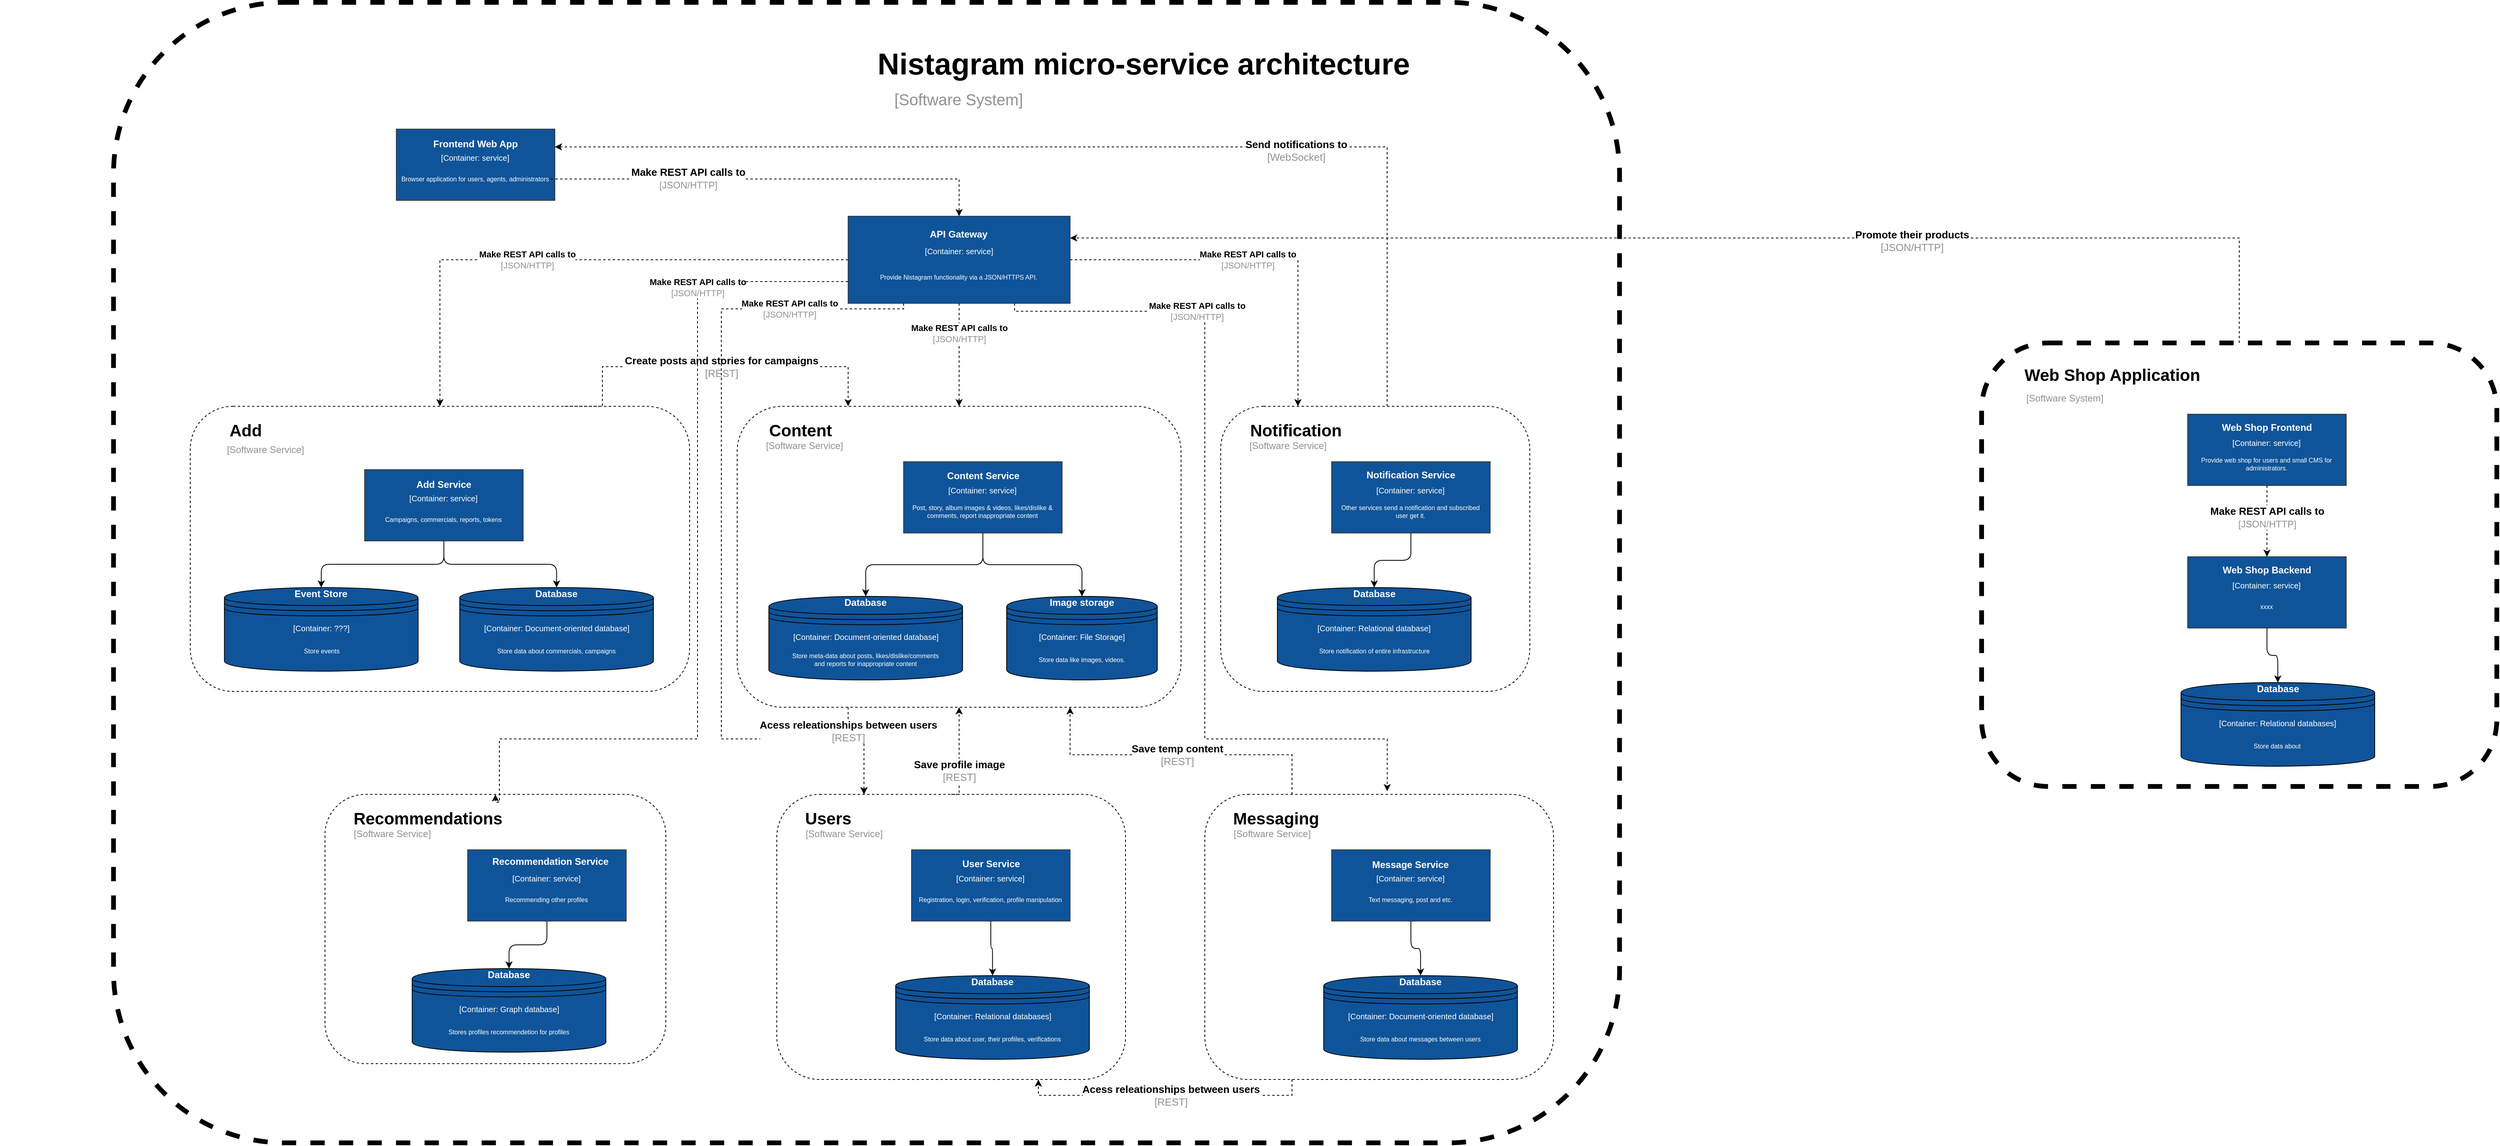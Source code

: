<mxfile version="14.6.13" type="device"><diagram id="ezbIL2HMOX8VJEKfBlEZ" name="Page-1"><mxGraphModel dx="4544" dy="2744" grid="1" gridSize="10" guides="1" tooltips="1" connect="1" arrows="1" fold="1" page="1" pageScale="1" pageWidth="850" pageHeight="1100" math="0" shadow="0"><root><mxCell id="0"/><mxCell id="1" parent="0"/><mxCell id="e3Px-wghec7O-hmM3D6F-134" value="" style="rounded=1;whiteSpace=wrap;html=1;fontSize=8;fillColor=none;dashed=1;" parent="1" vertex="1"><mxGeometry x="-740" y="590" width="430" height="340" as="geometry"/></mxCell><mxCell id="e3Px-wghec7O-hmM3D6F-28" value="" style="group" parent="1" vertex="1" connectable="0"><mxGeometry x="-1150" y="-410" width="1900" height="1440" as="geometry"/></mxCell><mxCell id="e3Px-wghec7O-hmM3D6F-25" value="" style="rounded=1;whiteSpace=wrap;html=1;fontSize=8;fillColor=none;dashed=1;strokeWidth=6;perimeterSpacing=1;" parent="e3Px-wghec7O-hmM3D6F-28" vertex="1"><mxGeometry x="143.216" width="1900" height="1440" as="geometry"/></mxCell><mxCell id="e3Px-wghec7O-hmM3D6F-26" value="&lt;font style=&quot;font-size: 38px&quot;&gt;Nistagram micro-service architecture&lt;/font&gt;" style="text;html=1;strokeColor=none;fillColor=none;align=center;verticalAlign=middle;whiteSpace=wrap;rounded=0;dashed=1;fontSize=21;labelBorderColor=none;labelBackgroundColor=none;fontStyle=1" parent="e3Px-wghec7O-hmM3D6F-28" vertex="1"><mxGeometry x="1040.704" y="33.231" width="803.509" height="88.615" as="geometry"/></mxCell><mxCell id="e3Px-wghec7O-hmM3D6F-27" value="&lt;font style=&quot;font-size: 20px&quot;&gt;[Software System]&lt;/font&gt;" style="text;html=1;strokeColor=none;fillColor=none;align=center;verticalAlign=middle;whiteSpace=wrap;rounded=0;dashed=1;labelBackgroundColor=none;fontSize=12;fontColor=#919191;" parent="e3Px-wghec7O-hmM3D6F-28" vertex="1"><mxGeometry x="1121.859" y="99.692" width="174.838" height="44.308" as="geometry"/></mxCell><mxCell id="e3Px-wghec7O-hmM3D6F-102" style="edgeStyle=orthogonalEdgeStyle;rounded=0;orthogonalLoop=1;jettySize=auto;html=1;exitX=0.25;exitY=1;exitDx=0;exitDy=0;entryX=0.75;entryY=1;entryDx=0;entryDy=0;dashed=1;fontSize=13;" parent="1" source="ad70VsfhCzMgnjlBaQXn-69" target="ad70VsfhCzMgnjlBaQXn-65" edge="1"><mxGeometry relative="1" as="geometry"/></mxCell><mxCell id="e3Px-wghec7O-hmM3D6F-112" value="&lt;span style=&quot;font-weight: 700&quot;&gt;Acess releationships between users&lt;/span&gt;&lt;br style=&quot;font-weight: 700&quot;&gt;&lt;font color=&quot;#919191&quot;&gt;[REST]&lt;/font&gt;" style="edgeLabel;html=1;align=center;verticalAlign=middle;resizable=0;points=[];fontSize=13;" parent="e3Px-wghec7O-hmM3D6F-102" vertex="1" connectable="0"><mxGeometry x="-0.036" relative="1" as="geometry"><mxPoint as="offset"/></mxGeometry></mxCell><mxCell id="ad70VsfhCzMgnjlBaQXn-69" value="" style="rounded=1;whiteSpace=wrap;html=1;fontSize=8;fillColor=none;dashed=1;" parent="1" vertex="1"><mxGeometry x="370" y="590" width="440" height="360" as="geometry"/></mxCell><mxCell id="e3Px-wghec7O-hmM3D6F-116" style="edgeStyle=orthogonalEdgeStyle;rounded=0;orthogonalLoop=1;jettySize=auto;html=1;entryX=1;entryY=0.25;entryDx=0;entryDy=0;dashed=1;fontSize=13;" parent="1" source="e3Px-wghec7O-hmM3D6F-6" target="e3Px-wghec7O-hmM3D6F-30" edge="1"><mxGeometry relative="1" as="geometry"><Array as="points"><mxPoint x="600" y="-227"/></Array></mxGeometry></mxCell><mxCell id="e3Px-wghec7O-hmM3D6F-117" value="&lt;b&gt;Send notifications to&lt;/b&gt;&lt;font color=&quot;#919191&quot;&gt;&lt;br&gt;[WebSocket]&lt;/font&gt;" style="edgeLabel;html=1;align=center;verticalAlign=middle;resizable=0;points=[];fontSize=13;" parent="e3Px-wghec7O-hmM3D6F-116" vertex="1" connectable="0"><mxGeometry x="-0.436" y="-1" relative="1" as="geometry"><mxPoint x="-54" y="5" as="offset"/></mxGeometry></mxCell><mxCell id="e3Px-wghec7O-hmM3D6F-6" value="" style="rounded=1;whiteSpace=wrap;html=1;fontSize=8;fillColor=none;dashed=1;" parent="1" vertex="1"><mxGeometry x="390" y="100" width="390" height="360" as="geometry"/></mxCell><mxCell id="e3Px-wghec7O-hmM3D6F-67" style="edgeStyle=orthogonalEdgeStyle;rounded=0;orthogonalLoop=1;jettySize=auto;html=1;exitX=0.75;exitY=0;exitDx=0;exitDy=0;entryX=0.25;entryY=0;entryDx=0;entryDy=0;dashed=1;fontSize=13;" parent="1" source="ad70VsfhCzMgnjlBaQXn-102" target="ad70VsfhCzMgnjlBaQXn-111" edge="1"><mxGeometry relative="1" as="geometry"><Array as="points"><mxPoint x="-390" y="50"/><mxPoint x="-80" y="50"/></Array></mxGeometry></mxCell><mxCell id="e3Px-wghec7O-hmM3D6F-113" value="&lt;font style=&quot;font-weight: 700&quot;&gt;Create posts and stories for campaigns&lt;br&gt;&lt;/font&gt;&lt;font color=&quot;#919191&quot;&gt;[REST]&lt;/font&gt;" style="edgeLabel;html=1;align=center;verticalAlign=middle;resizable=0;points=[];fontSize=13;" parent="e3Px-wghec7O-hmM3D6F-67" vertex="1" connectable="0"><mxGeometry x="0.127" y="2" relative="1" as="geometry"><mxPoint x="-11" y="2" as="offset"/></mxGeometry></mxCell><mxCell id="ad70VsfhCzMgnjlBaQXn-111" value="" style="rounded=1;whiteSpace=wrap;html=1;fontSize=8;fillColor=none;dashed=1;" parent="1" vertex="1"><mxGeometry x="-220" y="100" width="560" height="380" as="geometry"/></mxCell><mxCell id="ad70VsfhCzMgnjlBaQXn-102" value="" style="rounded=1;whiteSpace=wrap;html=1;fontSize=8;fillColor=none;dashed=1;" parent="1" vertex="1"><mxGeometry x="-910" y="100" width="630" height="360" as="geometry"/></mxCell><mxCell id="ad70VsfhCzMgnjlBaQXn-65" value="" style="rounded=1;whiteSpace=wrap;html=1;fontSize=8;fillColor=none;dashed=1;" parent="1" vertex="1"><mxGeometry x="-170" y="590" width="440" height="360" as="geometry"/></mxCell><mxCell id="ad70VsfhCzMgnjlBaQXn-15" value="" style="group" parent="1" vertex="1" connectable="0"><mxGeometry y="660" width="200" height="90" as="geometry"/></mxCell><mxCell id="ad70VsfhCzMgnjlBaQXn-9" value="" style="rounded=0;whiteSpace=wrap;html=1;strokeColor=#36393d;fillColor=#0F5499;" parent="ad70VsfhCzMgnjlBaQXn-15" vertex="1"><mxGeometry width="200.0" height="90" as="geometry"/></mxCell><mxCell id="ad70VsfhCzMgnjlBaQXn-12" value="User Service" style="text;html=1;strokeColor=none;fillColor=none;align=center;verticalAlign=middle;whiteSpace=wrap;rounded=0;fontStyle=1;fontColor=#FFFFFF;" parent="ad70VsfhCzMgnjlBaQXn-15" vertex="1"><mxGeometry x="52.632" y="9" width="94.737" height="18" as="geometry"/></mxCell><mxCell id="ad70VsfhCzMgnjlBaQXn-13" value="[Container: service]" style="text;html=1;strokeColor=none;fillColor=none;align=center;verticalAlign=middle;whiteSpace=wrap;rounded=0;fontColor=#FFFFFF;fontSize=10;" parent="ad70VsfhCzMgnjlBaQXn-15" vertex="1"><mxGeometry x="18.421" y="27" width="163.158" height="18" as="geometry"/></mxCell><mxCell id="ad70VsfhCzMgnjlBaQXn-14" value="Registration, login, verification, profile manipulation" style="text;html=1;strokeColor=none;fillColor=none;align=center;verticalAlign=middle;whiteSpace=wrap;rounded=0;fontSize=8;fontColor=#FFFFFF;" parent="ad70VsfhCzMgnjlBaQXn-15" vertex="1"><mxGeometry x="5.263" y="45" width="189.474" height="36" as="geometry"/></mxCell><mxCell id="ad70VsfhCzMgnjlBaQXn-17" value="" style="group" parent="1" vertex="1" connectable="0"><mxGeometry x="-10" y="170" width="200" height="90" as="geometry"/></mxCell><mxCell id="ad70VsfhCzMgnjlBaQXn-18" value="" style="rounded=0;whiteSpace=wrap;html=1;strokeColor=#36393d;fillColor=#0F5499;" parent="ad70VsfhCzMgnjlBaQXn-17" vertex="1"><mxGeometry width="200.0" height="90" as="geometry"/></mxCell><mxCell id="ad70VsfhCzMgnjlBaQXn-19" value="Content Service" style="text;html=1;strokeColor=none;fillColor=none;align=center;verticalAlign=middle;whiteSpace=wrap;rounded=0;fontStyle=1;fontColor=#FFFFFF;" parent="ad70VsfhCzMgnjlBaQXn-17" vertex="1"><mxGeometry x="52.632" y="9" width="94.737" height="18" as="geometry"/></mxCell><mxCell id="ad70VsfhCzMgnjlBaQXn-20" value="[Container: service]" style="text;html=1;strokeColor=none;fillColor=none;align=center;verticalAlign=middle;whiteSpace=wrap;rounded=0;fontColor=#FFFFFF;fontSize=10;" parent="ad70VsfhCzMgnjlBaQXn-17" vertex="1"><mxGeometry x="18.421" y="27" width="163.158" height="18" as="geometry"/></mxCell><mxCell id="ad70VsfhCzMgnjlBaQXn-21" value="Post, story, album images &amp;amp; videos, likes/dislike &amp;amp; comments, report inappropriate content" style="text;html=1;strokeColor=none;fillColor=none;align=center;verticalAlign=middle;whiteSpace=wrap;rounded=0;fontSize=8;fontColor=#FFFFFF;" parent="ad70VsfhCzMgnjlBaQXn-17" vertex="1"><mxGeometry x="5.263" y="45" width="189.474" height="36" as="geometry"/></mxCell><mxCell id="ad70VsfhCzMgnjlBaQXn-22" value="" style="group" parent="1" vertex="1" connectable="0"><mxGeometry x="530" y="660" width="200" height="90" as="geometry"/></mxCell><mxCell id="ad70VsfhCzMgnjlBaQXn-23" value="" style="rounded=0;whiteSpace=wrap;html=1;strokeColor=#36393d;fillColor=#0F5499;" parent="ad70VsfhCzMgnjlBaQXn-22" vertex="1"><mxGeometry width="200.0" height="90" as="geometry"/></mxCell><mxCell id="ad70VsfhCzMgnjlBaQXn-24" value="Message Service" style="text;html=1;strokeColor=none;fillColor=none;align=center;verticalAlign=middle;whiteSpace=wrap;rounded=0;fontStyle=1;fontColor=#FFFFFF;" parent="ad70VsfhCzMgnjlBaQXn-22" vertex="1"><mxGeometry x="46.31" y="10" width="107.37" height="17" as="geometry"/></mxCell><mxCell id="ad70VsfhCzMgnjlBaQXn-25" value="[Container: service]" style="text;html=1;strokeColor=none;fillColor=none;align=center;verticalAlign=middle;whiteSpace=wrap;rounded=0;fontColor=#FFFFFF;fontSize=10;" parent="ad70VsfhCzMgnjlBaQXn-22" vertex="1"><mxGeometry x="18.421" y="27" width="163.158" height="18" as="geometry"/></mxCell><mxCell id="ad70VsfhCzMgnjlBaQXn-26" value="Text messaging, post and etc." style="text;html=1;strokeColor=none;fillColor=none;align=center;verticalAlign=middle;whiteSpace=wrap;rounded=0;fontSize=8;fontColor=#FFFFFF;" parent="ad70VsfhCzMgnjlBaQXn-22" vertex="1"><mxGeometry x="5.263" y="45" width="189.474" height="36" as="geometry"/></mxCell><mxCell id="ad70VsfhCzMgnjlBaQXn-28" value="" style="group" parent="1" vertex="1" connectable="0"><mxGeometry x="-690.0" y="180" width="200" height="90" as="geometry"/></mxCell><mxCell id="ad70VsfhCzMgnjlBaQXn-29" value="" style="rounded=0;whiteSpace=wrap;html=1;strokeColor=#36393d;fillColor=#0F5499;" parent="ad70VsfhCzMgnjlBaQXn-28" vertex="1"><mxGeometry width="200.0" height="90" as="geometry"/></mxCell><mxCell id="ad70VsfhCzMgnjlBaQXn-30" value="Add Service" style="text;html=1;strokeColor=none;fillColor=none;align=center;verticalAlign=middle;whiteSpace=wrap;rounded=0;fontStyle=1;fontColor=#FFFFFF;" parent="ad70VsfhCzMgnjlBaQXn-28" vertex="1"><mxGeometry x="38.16" y="10" width="123.68" height="17" as="geometry"/></mxCell><mxCell id="ad70VsfhCzMgnjlBaQXn-31" value="[Container: service]" style="text;html=1;strokeColor=none;fillColor=none;align=center;verticalAlign=middle;whiteSpace=wrap;rounded=0;fontColor=#FFFFFF;fontSize=10;" parent="ad70VsfhCzMgnjlBaQXn-28" vertex="1"><mxGeometry x="18.421" y="27" width="163.158" height="18" as="geometry"/></mxCell><mxCell id="ad70VsfhCzMgnjlBaQXn-32" value="Campaigns, commercials, reports, tokens" style="text;html=1;strokeColor=none;fillColor=none;align=center;verticalAlign=middle;whiteSpace=wrap;rounded=0;fontSize=8;fontColor=#FFFFFF;" parent="ad70VsfhCzMgnjlBaQXn-28" vertex="1"><mxGeometry x="5.263" y="45" width="189.474" height="36" as="geometry"/></mxCell><mxCell id="ad70VsfhCzMgnjlBaQXn-59" value="" style="group" parent="1" vertex="1" connectable="0"><mxGeometry x="-20" y="818.889" width="296.875" height="159.442" as="geometry"/></mxCell><mxCell id="ad70VsfhCzMgnjlBaQXn-60" value="" style="shape=datastore;whiteSpace=wrap;html=1;fontSize=8;fontColor=#FFFFFF;fillColor=#0F5499;" parent="ad70VsfhCzMgnjlBaQXn-59" vertex="1"><mxGeometry width="244.375" height="105.556" as="geometry"/></mxCell><mxCell id="ad70VsfhCzMgnjlBaQXn-61" value="[Container: Relational databases]" style="text;html=1;strokeColor=none;fillColor=none;align=center;verticalAlign=middle;whiteSpace=wrap;rounded=0;fontColor=#FFFFFF;fontSize=10;" parent="ad70VsfhCzMgnjlBaQXn-59" vertex="1"><mxGeometry x="21.598" y="40.938" width="201.18" height="21.041" as="geometry"/></mxCell><mxCell id="ad70VsfhCzMgnjlBaQXn-62" value="Database" style="text;html=1;strokeColor=none;fillColor=none;align=center;verticalAlign=middle;whiteSpace=wrap;rounded=0;fontStyle=1;fontColor=#FFFFFF;" parent="ad70VsfhCzMgnjlBaQXn-59" vertex="1"><mxGeometry x="33.17" width="178.034" height="15.552" as="geometry"/></mxCell><mxCell id="ad70VsfhCzMgnjlBaQXn-63" value="Store data about user, their profiiles, verifications" style="text;html=1;strokeColor=none;fillColor=none;align=center;verticalAlign=middle;whiteSpace=wrap;rounded=0;fontSize=8;fontColor=#FFFFFF;" parent="ad70VsfhCzMgnjlBaQXn-59" vertex="1"><mxGeometry x="28.387" y="61.979" width="187.602" height="36.593" as="geometry"/></mxCell><mxCell id="ad70VsfhCzMgnjlBaQXn-64" style="edgeStyle=orthogonalEdgeStyle;rounded=1;orthogonalLoop=1;jettySize=auto;html=1;exitX=0.5;exitY=1;exitDx=0;exitDy=0;fontSize=8;fontColor=#FFFFFF;" parent="1" source="ad70VsfhCzMgnjlBaQXn-9" target="ad70VsfhCzMgnjlBaQXn-62" edge="1"><mxGeometry relative="1" as="geometry"/></mxCell><mxCell id="ad70VsfhCzMgnjlBaQXn-66" value="Users" style="text;html=1;strokeColor=none;fillColor=none;align=center;verticalAlign=middle;whiteSpace=wrap;rounded=0;dashed=1;fontSize=21;labelBorderColor=none;labelBackgroundColor=none;fontStyle=1" parent="1" vertex="1"><mxGeometry x="-140" y="600" width="70" height="40" as="geometry"/></mxCell><mxCell id="ad70VsfhCzMgnjlBaQXn-67" value="[Software Service]" style="text;html=1;strokeColor=none;fillColor=none;align=center;verticalAlign=middle;whiteSpace=wrap;rounded=0;dashed=1;labelBackgroundColor=none;fontSize=12;fontColor=#919191;" parent="1" vertex="1"><mxGeometry x="-140" y="630" width="110" height="20" as="geometry"/></mxCell><mxCell id="ad70VsfhCzMgnjlBaQXn-75" value="" style="group" parent="1" vertex="1" connectable="0"><mxGeometry x="520" y="818.889" width="296.875" height="159.442" as="geometry"/></mxCell><mxCell id="ad70VsfhCzMgnjlBaQXn-76" value="" style="shape=datastore;whiteSpace=wrap;html=1;fontSize=8;fontColor=#FFFFFF;fillColor=#0F5499;" parent="ad70VsfhCzMgnjlBaQXn-75" vertex="1"><mxGeometry width="244.375" height="105.556" as="geometry"/></mxCell><mxCell id="ad70VsfhCzMgnjlBaQXn-77" value="[Container: Document-oriented database]" style="text;html=1;strokeColor=none;fillColor=none;align=center;verticalAlign=middle;whiteSpace=wrap;rounded=0;fontColor=#FFFFFF;fontSize=10;" parent="ad70VsfhCzMgnjlBaQXn-75" vertex="1"><mxGeometry x="21.598" y="40.938" width="201.18" height="21.041" as="geometry"/></mxCell><mxCell id="ad70VsfhCzMgnjlBaQXn-78" value="Database" style="text;html=1;strokeColor=none;fillColor=none;align=center;verticalAlign=middle;whiteSpace=wrap;rounded=0;fontStyle=1;fontColor=#FFFFFF;" parent="ad70VsfhCzMgnjlBaQXn-75" vertex="1"><mxGeometry x="33.17" width="178.034" height="15.552" as="geometry"/></mxCell><mxCell id="ad70VsfhCzMgnjlBaQXn-79" value="Store data about messages between users" style="text;html=1;strokeColor=none;fillColor=none;align=center;verticalAlign=middle;whiteSpace=wrap;rounded=0;fontSize=8;fontColor=#FFFFFF;" parent="ad70VsfhCzMgnjlBaQXn-75" vertex="1"><mxGeometry x="28.387" y="61.979" width="187.602" height="36.593" as="geometry"/></mxCell><mxCell id="ad70VsfhCzMgnjlBaQXn-80" style="edgeStyle=orthogonalEdgeStyle;rounded=1;orthogonalLoop=1;jettySize=auto;html=1;exitX=0.5;exitY=1;exitDx=0;exitDy=0;fontSize=8;fontColor=#FFFFFF;" parent="1" source="ad70VsfhCzMgnjlBaQXn-23" target="ad70VsfhCzMgnjlBaQXn-78" edge="1"><mxGeometry relative="1" as="geometry"/></mxCell><mxCell id="ad70VsfhCzMgnjlBaQXn-81" value="Messaging" style="text;html=1;strokeColor=none;fillColor=none;align=center;verticalAlign=middle;whiteSpace=wrap;rounded=0;dashed=1;fontSize=21;labelBorderColor=none;labelBackgroundColor=none;fontStyle=1" parent="1" vertex="1"><mxGeometry x="420" y="600" width="80" height="40" as="geometry"/></mxCell><mxCell id="ad70VsfhCzMgnjlBaQXn-82" value="[Software Service]" style="text;html=1;strokeColor=none;fillColor=none;align=center;verticalAlign=middle;whiteSpace=wrap;rounded=0;dashed=1;labelBackgroundColor=none;fontSize=12;fontColor=#919191;" parent="1" vertex="1"><mxGeometry x="400" y="630" width="110" height="20" as="geometry"/></mxCell><mxCell id="ad70VsfhCzMgnjlBaQXn-103" value="" style="group" parent="1" vertex="1" connectable="0"><mxGeometry x="-570.0" y="328.889" width="296.875" height="159.442" as="geometry"/></mxCell><mxCell id="ad70VsfhCzMgnjlBaQXn-104" value="" style="shape=datastore;whiteSpace=wrap;html=1;fontSize=8;fontColor=#FFFFFF;fillColor=#0F5499;" parent="ad70VsfhCzMgnjlBaQXn-103" vertex="1"><mxGeometry width="244.375" height="105.556" as="geometry"/></mxCell><mxCell id="ad70VsfhCzMgnjlBaQXn-105" value="[Container: Document-oriented database]" style="text;html=1;strokeColor=none;fillColor=none;align=center;verticalAlign=middle;whiteSpace=wrap;rounded=0;fontColor=#FFFFFF;fontSize=10;" parent="ad70VsfhCzMgnjlBaQXn-103" vertex="1"><mxGeometry x="21.598" y="40.938" width="201.18" height="21.041" as="geometry"/></mxCell><mxCell id="ad70VsfhCzMgnjlBaQXn-106" value="Database" style="text;html=1;strokeColor=none;fillColor=none;align=center;verticalAlign=middle;whiteSpace=wrap;rounded=0;fontStyle=1;fontColor=#FFFFFF;" parent="ad70VsfhCzMgnjlBaQXn-103" vertex="1"><mxGeometry x="33.17" width="178.034" height="15.552" as="geometry"/></mxCell><mxCell id="ad70VsfhCzMgnjlBaQXn-107" value="Store data about commercials, campaigns" style="text;html=1;strokeColor=none;fillColor=none;align=center;verticalAlign=middle;whiteSpace=wrap;rounded=0;fontSize=8;fontColor=#FFFFFF;" parent="ad70VsfhCzMgnjlBaQXn-103" vertex="1"><mxGeometry x="28.387" y="61.979" width="187.602" height="36.593" as="geometry"/></mxCell><mxCell id="ad70VsfhCzMgnjlBaQXn-108" style="edgeStyle=orthogonalEdgeStyle;rounded=1;orthogonalLoop=1;jettySize=auto;html=1;exitX=0.5;exitY=1;exitDx=0;exitDy=0;fontSize=8;fontColor=#FFFFFF;" parent="1" source="ad70VsfhCzMgnjlBaQXn-29" target="ad70VsfhCzMgnjlBaQXn-106" edge="1"><mxGeometry relative="1" as="geometry"/></mxCell><mxCell id="ad70VsfhCzMgnjlBaQXn-109" value="Add" style="text;html=1;strokeColor=none;fillColor=none;align=center;verticalAlign=middle;whiteSpace=wrap;rounded=0;dashed=1;fontSize=21;labelBorderColor=none;labelBackgroundColor=none;fontStyle=1" parent="1" vertex="1"><mxGeometry x="-890.0" y="110" width="100" height="40" as="geometry"/></mxCell><mxCell id="ad70VsfhCzMgnjlBaQXn-110" value="[Software Service]" style="text;html=1;strokeColor=none;fillColor=none;align=center;verticalAlign=middle;whiteSpace=wrap;rounded=0;dashed=1;labelBackgroundColor=none;fontSize=12;fontColor=#919191;" parent="1" vertex="1"><mxGeometry x="-870.0" y="145" width="110" height="20" as="geometry"/></mxCell><mxCell id="ad70VsfhCzMgnjlBaQXn-117" value="" style="group" parent="1" vertex="1" connectable="0"><mxGeometry x="-180.0" y="339.999" width="296.875" height="159.442" as="geometry"/></mxCell><mxCell id="ad70VsfhCzMgnjlBaQXn-118" value="" style="shape=datastore;whiteSpace=wrap;html=1;fontSize=8;fontColor=#FFFFFF;fillColor=#0F5499;" parent="ad70VsfhCzMgnjlBaQXn-117" vertex="1"><mxGeometry width="244.375" height="105.556" as="geometry"/></mxCell><mxCell id="ad70VsfhCzMgnjlBaQXn-119" value="[Container: Document-oriented database]" style="text;html=1;strokeColor=none;fillColor=none;align=center;verticalAlign=middle;whiteSpace=wrap;rounded=0;fontColor=#FFFFFF;fontSize=10;" parent="ad70VsfhCzMgnjlBaQXn-117" vertex="1"><mxGeometry x="21.598" y="40.938" width="201.18" height="21.041" as="geometry"/></mxCell><mxCell id="ad70VsfhCzMgnjlBaQXn-120" value="Database" style="text;html=1;strokeColor=none;fillColor=none;align=center;verticalAlign=middle;whiteSpace=wrap;rounded=0;fontStyle=1;fontColor=#FFFFFF;" parent="ad70VsfhCzMgnjlBaQXn-117" vertex="1"><mxGeometry x="33.17" width="178.034" height="15.552" as="geometry"/></mxCell><mxCell id="ad70VsfhCzMgnjlBaQXn-121" value="Store meta-data about posts, likes/dislike/comments and reports for inappropriate content" style="text;html=1;strokeColor=none;fillColor=none;align=center;verticalAlign=middle;whiteSpace=wrap;rounded=0;fontSize=8;fontColor=#FFFFFF;" parent="ad70VsfhCzMgnjlBaQXn-117" vertex="1"><mxGeometry x="28.387" y="61.979" width="187.602" height="36.593" as="geometry"/></mxCell><mxCell id="ad70VsfhCzMgnjlBaQXn-122" style="edgeStyle=orthogonalEdgeStyle;rounded=1;orthogonalLoop=1;jettySize=auto;html=1;exitX=0.5;exitY=1;exitDx=0;exitDy=0;fontSize=8;fontColor=#FFFFFF;" parent="1" source="ad70VsfhCzMgnjlBaQXn-18" target="ad70VsfhCzMgnjlBaQXn-120" edge="1"><mxGeometry relative="1" as="geometry"/></mxCell><mxCell id="ad70VsfhCzMgnjlBaQXn-123" value="Content" style="text;html=1;strokeColor=none;fillColor=none;align=center;verticalAlign=middle;whiteSpace=wrap;rounded=0;dashed=1;fontSize=21;labelBorderColor=none;labelBackgroundColor=none;fontStyle=1" parent="1" vertex="1"><mxGeometry x="-170" y="110" width="60" height="40" as="geometry"/></mxCell><mxCell id="ad70VsfhCzMgnjlBaQXn-124" value="[Software Service]" style="text;html=1;strokeColor=none;fillColor=none;align=center;verticalAlign=middle;whiteSpace=wrap;rounded=0;dashed=1;labelBackgroundColor=none;fontSize=12;fontColor=#919191;" parent="1" vertex="1"><mxGeometry x="-190.0" y="140" width="110" height="20" as="geometry"/></mxCell><mxCell id="pcMp4P4z_iVnwxU0o6M0-6" value="" style="group" parent="1" vertex="1" connectable="0"><mxGeometry x="120" y="340" width="190" height="105.56" as="geometry"/></mxCell><mxCell id="pcMp4P4z_iVnwxU0o6M0-2" value="" style="shape=datastore;whiteSpace=wrap;html=1;fontSize=8;fontColor=#FFFFFF;fillColor=#0F5499;" parent="pcMp4P4z_iVnwxU0o6M0-6" vertex="1"><mxGeometry width="190" height="105.56" as="geometry"/></mxCell><mxCell id="pcMp4P4z_iVnwxU0o6M0-3" value="[Container: File Storage]" style="text;html=1;strokeColor=none;fillColor=none;align=center;verticalAlign=middle;whiteSpace=wrap;rounded=0;fontColor=#FFFFFF;fontSize=10;" parent="pcMp4P4z_iVnwxU0o6M0-6" vertex="1"><mxGeometry x="16.792" y="40.94" width="156.416" height="21.042" as="geometry"/></mxCell><mxCell id="pcMp4P4z_iVnwxU0o6M0-4" value="Image storage" style="text;html=1;strokeColor=none;fillColor=none;align=center;verticalAlign=middle;whiteSpace=wrap;rounded=0;fontStyle=1;fontColor=#FFFFFF;" parent="pcMp4P4z_iVnwxU0o6M0-6" vertex="1"><mxGeometry x="25.79" width="138.42" height="15.553" as="geometry"/></mxCell><mxCell id="pcMp4P4z_iVnwxU0o6M0-5" value="Store data like images, videos." style="text;html=1;strokeColor=none;fillColor=none;align=center;verticalAlign=middle;whiteSpace=wrap;rounded=0;fontSize=8;fontColor=#FFFFFF;" parent="pcMp4P4z_iVnwxU0o6M0-6" vertex="1"><mxGeometry x="22.07" y="61.981" width="145.859" height="36.594" as="geometry"/></mxCell><mxCell id="pcMp4P4z_iVnwxU0o6M0-7" style="edgeStyle=orthogonalEdgeStyle;rounded=1;orthogonalLoop=1;jettySize=auto;html=1;exitX=0.5;exitY=1;exitDx=0;exitDy=0;entryX=0.5;entryY=0;entryDx=0;entryDy=0;" parent="1" source="ad70VsfhCzMgnjlBaQXn-18" target="pcMp4P4z_iVnwxU0o6M0-4" edge="1"><mxGeometry relative="1" as="geometry"><mxPoint x="240" y="340" as="targetPoint"/></mxGeometry></mxCell><mxCell id="e3Px-wghec7O-hmM3D6F-1" value="" style="group" parent="1" vertex="1" connectable="0"><mxGeometry x="530" y="170" width="200" height="90" as="geometry"/></mxCell><mxCell id="e3Px-wghec7O-hmM3D6F-2" value="" style="rounded=0;whiteSpace=wrap;html=1;strokeColor=#36393d;fillColor=#0F5499;" parent="e3Px-wghec7O-hmM3D6F-1" vertex="1"><mxGeometry width="200.0" height="90" as="geometry"/></mxCell><mxCell id="e3Px-wghec7O-hmM3D6F-3" value="Notification Service" style="text;html=1;strokeColor=none;fillColor=none;align=center;verticalAlign=middle;whiteSpace=wrap;rounded=0;fontStyle=1;fontColor=#FFFFFF;" parent="e3Px-wghec7O-hmM3D6F-1" vertex="1"><mxGeometry x="38.16" y="7" width="123.69" height="20" as="geometry"/></mxCell><mxCell id="e3Px-wghec7O-hmM3D6F-4" value="[Container: service]" style="text;html=1;strokeColor=none;fillColor=none;align=center;verticalAlign=middle;whiteSpace=wrap;rounded=0;fontColor=#FFFFFF;fontSize=10;" parent="e3Px-wghec7O-hmM3D6F-1" vertex="1"><mxGeometry x="18.421" y="27" width="163.158" height="18" as="geometry"/></mxCell><mxCell id="e3Px-wghec7O-hmM3D6F-5" value="Other services send a notification and subscribed user get it." style="text;html=1;strokeColor=none;fillColor=none;align=center;verticalAlign=middle;whiteSpace=wrap;rounded=0;fontSize=8;fontColor=#FFFFFF;" parent="e3Px-wghec7O-hmM3D6F-1" vertex="1"><mxGeometry x="5.263" y="45" width="189.474" height="36" as="geometry"/></mxCell><mxCell id="e3Px-wghec7O-hmM3D6F-7" value="" style="group" parent="1" vertex="1" connectable="0"><mxGeometry x="461.56" y="328.889" width="296.875" height="159.442" as="geometry"/></mxCell><mxCell id="e3Px-wghec7O-hmM3D6F-8" value="" style="shape=datastore;whiteSpace=wrap;html=1;fontSize=8;fontColor=#FFFFFF;fillColor=#0F5499;" parent="e3Px-wghec7O-hmM3D6F-7" vertex="1"><mxGeometry width="244.375" height="105.556" as="geometry"/></mxCell><mxCell id="e3Px-wghec7O-hmM3D6F-9" value="[Container: Relational database]" style="text;html=1;strokeColor=none;fillColor=none;align=center;verticalAlign=middle;whiteSpace=wrap;rounded=0;fontColor=#FFFFFF;fontSize=10;" parent="e3Px-wghec7O-hmM3D6F-7" vertex="1"><mxGeometry x="21.598" y="40.938" width="201.18" height="21.041" as="geometry"/></mxCell><mxCell id="e3Px-wghec7O-hmM3D6F-10" value="Database" style="text;html=1;strokeColor=none;fillColor=none;align=center;verticalAlign=middle;whiteSpace=wrap;rounded=0;fontStyle=1;fontColor=#FFFFFF;" parent="e3Px-wghec7O-hmM3D6F-7" vertex="1"><mxGeometry x="33.17" width="178.034" height="15.552" as="geometry"/></mxCell><mxCell id="e3Px-wghec7O-hmM3D6F-11" value="Store notification of entire infrastructure" style="text;html=1;strokeColor=none;fillColor=none;align=center;verticalAlign=middle;whiteSpace=wrap;rounded=0;fontSize=8;fontColor=#FFFFFF;" parent="e3Px-wghec7O-hmM3D6F-7" vertex="1"><mxGeometry x="28.387" y="61.979" width="187.602" height="36.593" as="geometry"/></mxCell><mxCell id="e3Px-wghec7O-hmM3D6F-12" style="edgeStyle=orthogonalEdgeStyle;rounded=1;orthogonalLoop=1;jettySize=auto;html=1;exitX=0.5;exitY=1;exitDx=0;exitDy=0;fontSize=8;fontColor=#FFFFFF;" parent="1" source="e3Px-wghec7O-hmM3D6F-2" target="e3Px-wghec7O-hmM3D6F-10" edge="1"><mxGeometry relative="1" as="geometry"/></mxCell><mxCell id="e3Px-wghec7O-hmM3D6F-13" value="Notification" style="text;html=1;strokeColor=none;fillColor=none;align=center;verticalAlign=middle;whiteSpace=wrap;rounded=0;dashed=1;fontSize=21;labelBorderColor=none;labelBackgroundColor=none;fontStyle=1" parent="1" vertex="1"><mxGeometry x="440" y="110" width="90" height="40" as="geometry"/></mxCell><mxCell id="e3Px-wghec7O-hmM3D6F-14" value="[Software Service]" style="text;html=1;strokeColor=none;fillColor=none;align=center;verticalAlign=middle;whiteSpace=wrap;rounded=0;dashed=1;labelBackgroundColor=none;fontSize=12;fontColor=#919191;" parent="1" vertex="1"><mxGeometry x="420" y="140" width="110" height="20" as="geometry"/></mxCell><mxCell id="e3Px-wghec7O-hmM3D6F-15" value="" style="group" parent="1" vertex="1" connectable="0"><mxGeometry x="-80" y="-140" width="280" height="110" as="geometry"/></mxCell><mxCell id="e3Px-wghec7O-hmM3D6F-16" value="" style="rounded=0;whiteSpace=wrap;html=1;strokeColor=#36393d;fillColor=#0F5499;" parent="e3Px-wghec7O-hmM3D6F-15" vertex="1"><mxGeometry width="280" height="110.0" as="geometry"/></mxCell><mxCell id="e3Px-wghec7O-hmM3D6F-17" value="API Gateway" style="text;html=1;strokeColor=none;fillColor=none;align=center;verticalAlign=middle;whiteSpace=wrap;rounded=0;fontStyle=1;fontColor=#FFFFFF;" parent="e3Px-wghec7O-hmM3D6F-15" vertex="1"><mxGeometry x="53.424" y="12.222" width="173.152" height="20.778" as="geometry"/></mxCell><mxCell id="e3Px-wghec7O-hmM3D6F-18" value="[Container: service]" style="text;html=1;strokeColor=none;fillColor=none;align=center;verticalAlign=middle;whiteSpace=wrap;rounded=0;fontColor=#FFFFFF;fontSize=10;" parent="e3Px-wghec7O-hmM3D6F-15" vertex="1"><mxGeometry x="25.789" y="33" width="228.421" height="22" as="geometry"/></mxCell><mxCell id="e3Px-wghec7O-hmM3D6F-19" value="Provide Nistagram functionality via a JSON/HTTPS API." style="text;html=1;strokeColor=none;fillColor=none;align=center;verticalAlign=middle;whiteSpace=wrap;rounded=0;fontSize=8;fontColor=#FFFFFF;" parent="e3Px-wghec7O-hmM3D6F-15" vertex="1"><mxGeometry x="7.368" y="55.0" width="265.263" height="44" as="geometry"/></mxCell><mxCell id="e3Px-wghec7O-hmM3D6F-29" value="" style="group" parent="1" vertex="1" connectable="0"><mxGeometry x="-650.0" y="-250" width="200" height="90" as="geometry"/></mxCell><mxCell id="e3Px-wghec7O-hmM3D6F-30" value="" style="rounded=0;whiteSpace=wrap;html=1;strokeColor=#36393d;fillColor=#0F5499;" parent="e3Px-wghec7O-hmM3D6F-29" vertex="1"><mxGeometry width="200.0" height="90" as="geometry"/></mxCell><mxCell id="e3Px-wghec7O-hmM3D6F-31" value="Frontend Web App" style="text;html=1;strokeColor=none;fillColor=none;align=center;verticalAlign=middle;whiteSpace=wrap;rounded=0;fontStyle=1;fontColor=#FFFFFF;" parent="e3Px-wghec7O-hmM3D6F-29" vertex="1"><mxGeometry x="38.16" y="10" width="123.68" height="17" as="geometry"/></mxCell><mxCell id="e3Px-wghec7O-hmM3D6F-32" value="[Container: service]" style="text;html=1;strokeColor=none;fillColor=none;align=center;verticalAlign=middle;whiteSpace=wrap;rounded=0;fontColor=#FFFFFF;fontSize=10;" parent="e3Px-wghec7O-hmM3D6F-29" vertex="1"><mxGeometry x="18.421" y="27" width="163.158" height="18" as="geometry"/></mxCell><mxCell id="e3Px-wghec7O-hmM3D6F-33" value="Browser application for users, agents, administrators" style="text;html=1;strokeColor=none;fillColor=none;align=center;verticalAlign=middle;whiteSpace=wrap;rounded=0;fontSize=8;fontColor=#FFFFFF;" parent="e3Px-wghec7O-hmM3D6F-29" vertex="1"><mxGeometry x="5.263" y="45" width="189.474" height="36" as="geometry"/></mxCell><mxCell id="e3Px-wghec7O-hmM3D6F-34" style="edgeStyle=orthogonalEdgeStyle;rounded=0;orthogonalLoop=1;jettySize=auto;html=1;entryX=0.5;entryY=0;entryDx=0;entryDy=0;dashed=1;" parent="1" source="e3Px-wghec7O-hmM3D6F-33" target="e3Px-wghec7O-hmM3D6F-16" edge="1"><mxGeometry relative="1" as="geometry"/></mxCell><mxCell id="e3Px-wghec7O-hmM3D6F-94" value="&lt;b&gt;Make REST API calls to&lt;/b&gt;&lt;br&gt;&lt;font style=&quot;font-size: 12px&quot; color=&quot;#919191&quot;&gt;[JSON/HTTP]&lt;/font&gt;" style="edgeLabel;html=1;align=center;verticalAlign=middle;resizable=0;points=[];fontSize=13;" parent="e3Px-wghec7O-hmM3D6F-34" vertex="1" connectable="0"><mxGeometry x="-0.383" y="1" relative="1" as="geometry"><mxPoint as="offset"/></mxGeometry></mxCell><mxCell id="e3Px-wghec7O-hmM3D6F-35" value="&lt;b&gt;Make REST API calls to&lt;/b&gt;&lt;font color=&quot;#919191&quot;&gt;&lt;br&gt;[JSON/HTTP]&lt;/font&gt;" style="edgeStyle=orthogonalEdgeStyle;rounded=0;orthogonalLoop=1;jettySize=auto;html=1;entryX=0.5;entryY=0;entryDx=0;entryDy=0;dashed=1;exitX=0;exitY=0.5;exitDx=0;exitDy=0;" parent="1" source="e3Px-wghec7O-hmM3D6F-16" target="ad70VsfhCzMgnjlBaQXn-102" edge="1"><mxGeometry x="0.157" relative="1" as="geometry"><mxPoint as="offset"/></mxGeometry></mxCell><mxCell id="e3Px-wghec7O-hmM3D6F-36" value="&lt;b&gt;Make REST API calls to&lt;/b&gt;&lt;font color=&quot;#919191&quot;&gt;&lt;br&gt;[JSON/HTTP]&lt;/font&gt;" style="edgeStyle=orthogonalEdgeStyle;rounded=0;orthogonalLoop=1;jettySize=auto;html=1;dashed=1;exitX=0.5;exitY=1;exitDx=0;exitDy=0;" parent="1" source="e3Px-wghec7O-hmM3D6F-16" target="ad70VsfhCzMgnjlBaQXn-111" edge="1"><mxGeometry x="-0.412" relative="1" as="geometry"><mxPoint x="-102.632" y="-53.0" as="sourcePoint"/><mxPoint x="-490" y="110" as="targetPoint"/><mxPoint as="offset"/></mxGeometry></mxCell><mxCell id="e3Px-wghec7O-hmM3D6F-37" value="&lt;b&gt;Make REST API calls to&lt;/b&gt;&lt;font color=&quot;#919191&quot;&gt;&lt;br&gt;[JSON/HTTP]&lt;/font&gt;" style="edgeStyle=orthogonalEdgeStyle;rounded=0;orthogonalLoop=1;jettySize=auto;html=1;entryX=0.25;entryY=0;entryDx=0;entryDy=0;dashed=1;exitX=1;exitY=0.5;exitDx=0;exitDy=0;" parent="1" source="e3Px-wghec7O-hmM3D6F-16" target="e3Px-wghec7O-hmM3D6F-6" edge="1"><mxGeometry x="-0.053" relative="1" as="geometry"><mxPoint x="-92.632" y="-43.0" as="sourcePoint"/><mxPoint x="-480" y="120" as="targetPoint"/><mxPoint as="offset"/></mxGeometry></mxCell><mxCell id="e3Px-wghec7O-hmM3D6F-38" value="&lt;b&gt;Make REST API calls to&lt;/b&gt;&lt;font color=&quot;#919191&quot;&gt;&lt;br&gt;[JSON/HTTP]&lt;/font&gt;" style="edgeStyle=orthogonalEdgeStyle;rounded=0;orthogonalLoop=1;jettySize=auto;html=1;entryX=0.5;entryY=0;entryDx=0;entryDy=0;dashed=1;exitX=0;exitY=0.75;exitDx=0;exitDy=0;" parent="1" source="e3Px-wghec7O-hmM3D6F-16" target="e3Px-wghec7O-hmM3D6F-134" edge="1"><mxGeometry x="-0.645" relative="1" as="geometry"><mxPoint x="-82.632" y="-33.0" as="sourcePoint"/><mxPoint x="-617.205" y="639.997" as="targetPoint"/><mxPoint as="offset"/><Array as="points"><mxPoint x="-270" y="-57"/><mxPoint x="-270" y="520"/><mxPoint x="-520" y="520"/><mxPoint x="-520" y="600"/></Array></mxGeometry></mxCell><mxCell id="e3Px-wghec7O-hmM3D6F-39" value="&lt;b&gt;Make REST API calls to&lt;/b&gt;&lt;font color=&quot;#919191&quot;&gt;&lt;br&gt;[JSON/HTTP]&lt;/font&gt;" style="edgeStyle=orthogonalEdgeStyle;rounded=0;orthogonalLoop=1;jettySize=auto;html=1;entryX=0.25;entryY=0;entryDx=0;entryDy=0;dashed=1;exitX=0.25;exitY=1;exitDx=0;exitDy=0;" parent="1" source="e3Px-wghec7O-hmM3D6F-16" target="ad70VsfhCzMgnjlBaQXn-65" edge="1"><mxGeometry x="-0.707" relative="1" as="geometry"><mxPoint x="-72.632" y="-23.0" as="sourcePoint"/><mxPoint x="-460" y="140" as="targetPoint"/><mxPoint as="offset"/><Array as="points"><mxPoint x="-10" y="-23"/><mxPoint x="-240" y="-23"/><mxPoint x="-240" y="520"/><mxPoint x="-60" y="520"/></Array></mxGeometry></mxCell><mxCell id="e3Px-wghec7O-hmM3D6F-40" value="&lt;b&gt;Make REST API calls to&lt;/b&gt;&lt;font color=&quot;#919191&quot;&gt;&lt;br&gt;[JSON/HTTP]&lt;/font&gt;" style="edgeStyle=orthogonalEdgeStyle;rounded=0;orthogonalLoop=1;jettySize=auto;html=1;entryX=0.523;entryY=-0.011;entryDx=0;entryDy=0;dashed=1;exitX=0.75;exitY=1;exitDx=0;exitDy=0;entryPerimeter=0;" parent="1" source="e3Px-wghec7O-hmM3D6F-16" target="ad70VsfhCzMgnjlBaQXn-69" edge="1"><mxGeometry x="-0.558" relative="1" as="geometry"><mxPoint y="-20" as="sourcePoint"/><mxPoint x="60" y="600" as="targetPoint"/><mxPoint as="offset"/><Array as="points"><mxPoint x="130" y="-20"/><mxPoint x="370" y="-20"/><mxPoint x="370" y="520"/><mxPoint x="600" y="520"/></Array></mxGeometry></mxCell><mxCell id="e3Px-wghec7O-hmM3D6F-63" style="edgeStyle=orthogonalEdgeStyle;rounded=0;orthogonalLoop=1;jettySize=auto;html=1;exitX=0.5;exitY=0;exitDx=0;exitDy=0;entryX=1;entryY=0.25;entryDx=0;entryDy=0;dashed=1;" parent="1" source="e3Px-wghec7O-hmM3D6F-41" target="e3Px-wghec7O-hmM3D6F-16" edge="1"><mxGeometry relative="1" as="geometry"><Array as="points"><mxPoint x="1675" y="-112"/></Array></mxGeometry></mxCell><mxCell id="e3Px-wghec7O-hmM3D6F-64" value="Text" style="edgeLabel;html=1;align=center;verticalAlign=middle;resizable=0;points=[];" parent="e3Px-wghec7O-hmM3D6F-63" vertex="1" connectable="0"><mxGeometry x="-0.316" y="4" relative="1" as="geometry"><mxPoint x="-1" as="offset"/></mxGeometry></mxCell><mxCell id="e3Px-wghec7O-hmM3D6F-65" value="Promote their products&lt;br&gt;&lt;span style=&quot;font-weight: normal&quot;&gt;&lt;font color=&quot;#919191&quot;&gt;[JSON/HTTP]&lt;/font&gt;&lt;/span&gt;" style="edgeLabel;html=1;align=center;verticalAlign=middle;resizable=0;points=[];fontSize=13;fontStyle=1" parent="e3Px-wghec7O-hmM3D6F-63" vertex="1" connectable="0"><mxGeometry x="-0.321" y="3" relative="1" as="geometry"><mxPoint as="offset"/></mxGeometry></mxCell><mxCell id="e3Px-wghec7O-hmM3D6F-41" value="" style="rounded=1;whiteSpace=wrap;html=1;fontSize=8;fillColor=none;dashed=1;strokeWidth=6;" parent="1" vertex="1"><mxGeometry x="1350" y="20" width="650" height="560" as="geometry"/></mxCell><mxCell id="e3Px-wghec7O-hmM3D6F-42" value="" style="group" parent="1" vertex="1" connectable="0"><mxGeometry x="1610" y="290" width="200" height="90" as="geometry"/></mxCell><mxCell id="e3Px-wghec7O-hmM3D6F-43" value="" style="rounded=0;whiteSpace=wrap;html=1;strokeColor=#36393d;fillColor=#0F5499;" parent="e3Px-wghec7O-hmM3D6F-42" vertex="1"><mxGeometry width="200.0" height="90" as="geometry"/></mxCell><mxCell id="e3Px-wghec7O-hmM3D6F-44" value="Web Shop Backend" style="text;html=1;strokeColor=none;fillColor=none;align=center;verticalAlign=middle;whiteSpace=wrap;rounded=0;fontStyle=1;fontColor=#FFFFFF;" parent="e3Px-wghec7O-hmM3D6F-42" vertex="1"><mxGeometry x="38.16" y="7" width="123.69" height="20" as="geometry"/></mxCell><mxCell id="e3Px-wghec7O-hmM3D6F-45" value="[Container: service]" style="text;html=1;strokeColor=none;fillColor=none;align=center;verticalAlign=middle;whiteSpace=wrap;rounded=0;fontColor=#FFFFFF;fontSize=10;" parent="e3Px-wghec7O-hmM3D6F-42" vertex="1"><mxGeometry x="18.421" y="27" width="163.158" height="18" as="geometry"/></mxCell><mxCell id="e3Px-wghec7O-hmM3D6F-46" value="xxxx" style="text;html=1;strokeColor=none;fillColor=none;align=center;verticalAlign=middle;whiteSpace=wrap;rounded=0;fontSize=8;fontColor=#FFFFFF;" parent="e3Px-wghec7O-hmM3D6F-42" vertex="1"><mxGeometry x="5.263" y="45" width="189.474" height="36" as="geometry"/></mxCell><mxCell id="e3Px-wghec7O-hmM3D6F-47" value="" style="group" parent="1" vertex="1" connectable="0"><mxGeometry x="1601.56" y="448.889" width="296.875" height="159.442" as="geometry"/></mxCell><mxCell id="e3Px-wghec7O-hmM3D6F-48" value="" style="shape=datastore;whiteSpace=wrap;html=1;fontSize=8;fontColor=#FFFFFF;fillColor=#0F5499;" parent="e3Px-wghec7O-hmM3D6F-47" vertex="1"><mxGeometry width="244.375" height="105.556" as="geometry"/></mxCell><mxCell id="e3Px-wghec7O-hmM3D6F-49" value="[Container: Relational databases]" style="text;html=1;strokeColor=none;fillColor=none;align=center;verticalAlign=middle;whiteSpace=wrap;rounded=0;fontColor=#FFFFFF;fontSize=10;" parent="e3Px-wghec7O-hmM3D6F-47" vertex="1"><mxGeometry x="21.598" y="40.938" width="201.18" height="21.041" as="geometry"/></mxCell><mxCell id="e3Px-wghec7O-hmM3D6F-50" value="Database" style="text;html=1;strokeColor=none;fillColor=none;align=center;verticalAlign=middle;whiteSpace=wrap;rounded=0;fontStyle=1;fontColor=#FFFFFF;" parent="e3Px-wghec7O-hmM3D6F-47" vertex="1"><mxGeometry x="33.17" width="178.034" height="15.552" as="geometry"/></mxCell><mxCell id="e3Px-wghec7O-hmM3D6F-51" value="Store data about&amp;nbsp;" style="text;html=1;strokeColor=none;fillColor=none;align=center;verticalAlign=middle;whiteSpace=wrap;rounded=0;fontSize=8;fontColor=#FFFFFF;" parent="e3Px-wghec7O-hmM3D6F-47" vertex="1"><mxGeometry x="28.387" y="61.979" width="187.602" height="36.593" as="geometry"/></mxCell><mxCell id="e3Px-wghec7O-hmM3D6F-52" style="edgeStyle=orthogonalEdgeStyle;rounded=1;orthogonalLoop=1;jettySize=auto;html=1;exitX=0.5;exitY=1;exitDx=0;exitDy=0;fontSize=8;fontColor=#FFFFFF;" parent="1" source="e3Px-wghec7O-hmM3D6F-43" target="e3Px-wghec7O-hmM3D6F-50" edge="1"><mxGeometry relative="1" as="geometry"/></mxCell><mxCell id="e3Px-wghec7O-hmM3D6F-53" value="Web Shop Application" style="text;html=1;strokeColor=none;fillColor=none;align=center;verticalAlign=middle;whiteSpace=wrap;rounded=0;dashed=1;fontSize=21;labelBorderColor=none;labelBackgroundColor=none;fontStyle=1" parent="1" vertex="1"><mxGeometry x="1400" y="50" width="230" height="20" as="geometry"/></mxCell><mxCell id="e3Px-wghec7O-hmM3D6F-54" value="[Software System]" style="text;html=1;strokeColor=none;fillColor=none;align=center;verticalAlign=middle;whiteSpace=wrap;rounded=0;dashed=1;labelBackgroundColor=none;fontSize=12;fontColor=#919191;" parent="1" vertex="1"><mxGeometry x="1400" y="80" width="110" height="20" as="geometry"/></mxCell><mxCell id="e3Px-wghec7O-hmM3D6F-55" value="" style="group" parent="1" vertex="1" connectable="0"><mxGeometry x="1610" y="110" width="200" height="90" as="geometry"/></mxCell><mxCell id="e3Px-wghec7O-hmM3D6F-56" value="" style="rounded=0;whiteSpace=wrap;html=1;strokeColor=#36393d;fillColor=#0F5499;" parent="e3Px-wghec7O-hmM3D6F-55" vertex="1"><mxGeometry width="200.0" height="90" as="geometry"/></mxCell><mxCell id="e3Px-wghec7O-hmM3D6F-57" value="Web Shop Frontend" style="text;html=1;strokeColor=none;fillColor=none;align=center;verticalAlign=middle;whiteSpace=wrap;rounded=0;fontStyle=1;fontColor=#FFFFFF;" parent="e3Px-wghec7O-hmM3D6F-55" vertex="1"><mxGeometry x="38.16" y="7" width="123.69" height="20" as="geometry"/></mxCell><mxCell id="e3Px-wghec7O-hmM3D6F-58" value="[Container: service]" style="text;html=1;strokeColor=none;fillColor=none;align=center;verticalAlign=middle;whiteSpace=wrap;rounded=0;fontColor=#FFFFFF;fontSize=10;" parent="e3Px-wghec7O-hmM3D6F-55" vertex="1"><mxGeometry x="18.421" y="27" width="163.158" height="18" as="geometry"/></mxCell><mxCell id="e3Px-wghec7O-hmM3D6F-59" value="Provide web shop for users and small CMS for administrators." style="text;html=1;strokeColor=none;fillColor=none;align=center;verticalAlign=middle;whiteSpace=wrap;rounded=0;fontSize=8;fontColor=#FFFFFF;" parent="e3Px-wghec7O-hmM3D6F-55" vertex="1"><mxGeometry x="5.263" y="45" width="189.474" height="36" as="geometry"/></mxCell><mxCell id="e3Px-wghec7O-hmM3D6F-61" value="" style="edgeStyle=orthogonalEdgeStyle;rounded=0;orthogonalLoop=1;jettySize=auto;html=1;dashed=1;exitX=0.5;exitY=1;exitDx=0;exitDy=0;" parent="1" source="e3Px-wghec7O-hmM3D6F-56" target="e3Px-wghec7O-hmM3D6F-43" edge="1"><mxGeometry x="-0.053" relative="1" as="geometry"><mxPoint x="290" y="45" as="sourcePoint"/><mxPoint x="675" y="230" as="targetPoint"/><mxPoint as="offset"/></mxGeometry></mxCell><mxCell id="e3Px-wghec7O-hmM3D6F-97" value="&lt;b&gt;Make REST API calls to&lt;/b&gt;&lt;br&gt;&lt;font style=&quot;font-size: 12px&quot; color=&quot;#919191&quot;&gt;[JSON/HTTP]&lt;/font&gt;" style="edgeLabel;html=1;align=center;verticalAlign=middle;resizable=0;points=[];fontSize=13;" parent="1" vertex="1" connectable="0"><mxGeometry x="1710.0" y="240" as="geometry"/></mxCell><mxCell id="e3Px-wghec7O-hmM3D6F-98" value="&lt;span style=&quot;font-weight: 700&quot;&gt;Save temp content&lt;/span&gt;&lt;br style=&quot;font-weight: 700&quot;&gt;&lt;font color=&quot;#919191&quot;&gt;[REST]&lt;/font&gt;" style="edgeStyle=orthogonalEdgeStyle;rounded=0;orthogonalLoop=1;jettySize=auto;html=1;exitX=0.25;exitY=0;exitDx=0;exitDy=0;dashed=1;fontSize=13;entryX=0.75;entryY=1;entryDx=0;entryDy=0;" parent="1" source="ad70VsfhCzMgnjlBaQXn-69" target="ad70VsfhCzMgnjlBaQXn-111" edge="1"><mxGeometry relative="1" as="geometry"><mxPoint x="70" y="490" as="sourcePoint"/><mxPoint x="70" y="600" as="targetPoint"/><Array as="points"><mxPoint x="480" y="540"/><mxPoint x="200" y="540"/></Array></mxGeometry></mxCell><mxCell id="e3Px-wghec7O-hmM3D6F-100" value="&lt;span style=&quot;font-weight: 700&quot;&gt;Save profile image&lt;/span&gt;&lt;br style=&quot;font-weight: 700&quot;&gt;&lt;font color=&quot;#919191&quot;&gt;[REST]&lt;/font&gt;" style="edgeStyle=orthogonalEdgeStyle;rounded=0;orthogonalLoop=1;jettySize=auto;html=1;exitX=0.5;exitY=0;exitDx=0;exitDy=0;dashed=1;fontSize=13;entryX=0.5;entryY=1;entryDx=0;entryDy=0;" parent="1" source="ad70VsfhCzMgnjlBaQXn-65" target="ad70VsfhCzMgnjlBaQXn-111" edge="1"><mxGeometry x="-0.333" relative="1" as="geometry"><mxPoint x="490" y="600" as="sourcePoint"/><mxPoint x="210" y="490" as="targetPoint"/><Array as="points"><mxPoint x="60" y="590"/></Array><mxPoint as="offset"/></mxGeometry></mxCell><mxCell id="e3Px-wghec7O-hmM3D6F-104" value="&lt;span style=&quot;font-weight: 700&quot;&gt;Acess releationships between users&lt;/span&gt;&lt;br style=&quot;font-weight: 700&quot;&gt;&lt;font color=&quot;#919191&quot;&gt;[REST]&lt;/font&gt;" style="edgeStyle=orthogonalEdgeStyle;rounded=0;orthogonalLoop=1;jettySize=auto;html=1;exitX=0.25;exitY=1;exitDx=0;exitDy=0;dashed=1;fontSize=13;" parent="1" source="ad70VsfhCzMgnjlBaQXn-111" edge="1"><mxGeometry x="-0.538" relative="1" as="geometry"><mxPoint x="490" y="960" as="sourcePoint"/><mxPoint x="-60" y="590" as="targetPoint"/><Array as="points"><mxPoint x="-80" y="520"/><mxPoint x="-60" y="520"/></Array><mxPoint as="offset"/></mxGeometry></mxCell><mxCell id="e3Px-wghec7O-hmM3D6F-107" value="" style="group" parent="1" vertex="1" connectable="0"><mxGeometry x="-866.87" y="328.889" width="296.875" height="159.442" as="geometry"/></mxCell><mxCell id="e3Px-wghec7O-hmM3D6F-108" value="" style="shape=datastore;whiteSpace=wrap;html=1;fontSize=8;fontColor=#FFFFFF;fillColor=#0F5499;" parent="e3Px-wghec7O-hmM3D6F-107" vertex="1"><mxGeometry width="244.375" height="105.556" as="geometry"/></mxCell><mxCell id="e3Px-wghec7O-hmM3D6F-109" value="[Container: ???]" style="text;html=1;strokeColor=none;fillColor=none;align=center;verticalAlign=middle;whiteSpace=wrap;rounded=0;fontColor=#FFFFFF;fontSize=10;" parent="e3Px-wghec7O-hmM3D6F-107" vertex="1"><mxGeometry x="21.598" y="40.938" width="201.18" height="21.041" as="geometry"/></mxCell><mxCell id="e3Px-wghec7O-hmM3D6F-110" value="Event Store" style="text;html=1;strokeColor=none;fillColor=none;align=center;verticalAlign=middle;whiteSpace=wrap;rounded=0;fontStyle=1;fontColor=#FFFFFF;" parent="e3Px-wghec7O-hmM3D6F-107" vertex="1"><mxGeometry x="33.17" width="178.034" height="15.552" as="geometry"/></mxCell><mxCell id="e3Px-wghec7O-hmM3D6F-111" value="Store events" style="text;html=1;strokeColor=none;fillColor=none;align=center;verticalAlign=middle;whiteSpace=wrap;rounded=0;fontSize=8;fontColor=#FFFFFF;" parent="e3Px-wghec7O-hmM3D6F-107" vertex="1"><mxGeometry x="28.387" y="61.979" width="187.602" height="36.593" as="geometry"/></mxCell><mxCell id="e3Px-wghec7O-hmM3D6F-115" style="edgeStyle=orthogonalEdgeStyle;rounded=1;orthogonalLoop=1;jettySize=auto;html=1;exitX=0.5;exitY=1;exitDx=0;exitDy=0;fontSize=8;fontColor=#FFFFFF;entryX=0.5;entryY=0;entryDx=0;entryDy=0;" parent="1" source="ad70VsfhCzMgnjlBaQXn-29" target="e3Px-wghec7O-hmM3D6F-110" edge="1"><mxGeometry relative="1" as="geometry"><mxPoint x="-437.81" y="280" as="sourcePoint"/><mxPoint x="-437.81" y="338.889" as="targetPoint"/></mxGeometry></mxCell><mxCell id="e3Px-wghec7O-hmM3D6F-119" value="" style="group" parent="1" vertex="1" connectable="0"><mxGeometry x="-560" y="660" width="210" height="90" as="geometry"/></mxCell><mxCell id="e3Px-wghec7O-hmM3D6F-120" value="" style="rounded=0;whiteSpace=wrap;html=1;strokeColor=#36393d;fillColor=#0F5499;" parent="e3Px-wghec7O-hmM3D6F-119" vertex="1"><mxGeometry width="200.0" height="90" as="geometry"/></mxCell><mxCell id="e3Px-wghec7O-hmM3D6F-121" value="Recommendation Service" style="text;html=1;strokeColor=none;fillColor=none;align=center;verticalAlign=middle;whiteSpace=wrap;rounded=0;fontStyle=1;fontColor=#FFFFFF;" parent="e3Px-wghec7O-hmM3D6F-119" vertex="1"><mxGeometry x="26.32" y="9" width="157.37" height="11" as="geometry"/></mxCell><mxCell id="e3Px-wghec7O-hmM3D6F-122" value="[Container: service]" style="text;html=1;strokeColor=none;fillColor=none;align=center;verticalAlign=middle;whiteSpace=wrap;rounded=0;fontColor=#FFFFFF;fontSize=10;" parent="e3Px-wghec7O-hmM3D6F-119" vertex="1"><mxGeometry x="18.421" y="27" width="163.158" height="18" as="geometry"/></mxCell><mxCell id="e3Px-wghec7O-hmM3D6F-123" value="Recommending other profiles" style="text;html=1;strokeColor=none;fillColor=none;align=center;verticalAlign=middle;whiteSpace=wrap;rounded=0;fontSize=8;fontColor=#FFFFFF;" parent="e3Px-wghec7O-hmM3D6F-119" vertex="1"><mxGeometry x="5.263" y="45" width="189.474" height="36" as="geometry"/></mxCell><mxCell id="e3Px-wghec7O-hmM3D6F-129" value="" style="group" parent="1" vertex="1" connectable="0"><mxGeometry x="-630" y="809.999" width="296.875" height="159.442" as="geometry"/></mxCell><mxCell id="e3Px-wghec7O-hmM3D6F-130" value="" style="shape=datastore;whiteSpace=wrap;html=1;fontSize=8;fontColor=#FFFFFF;fillColor=#0F5499;" parent="e3Px-wghec7O-hmM3D6F-129" vertex="1"><mxGeometry width="244.375" height="105.556" as="geometry"/></mxCell><mxCell id="e3Px-wghec7O-hmM3D6F-131" value="[Container: Graph database]" style="text;html=1;strokeColor=none;fillColor=none;align=center;verticalAlign=middle;whiteSpace=wrap;rounded=0;fontColor=#FFFFFF;fontSize=10;" parent="e3Px-wghec7O-hmM3D6F-129" vertex="1"><mxGeometry x="21.598" y="40.938" width="201.18" height="21.041" as="geometry"/></mxCell><mxCell id="e3Px-wghec7O-hmM3D6F-132" value="Database" style="text;html=1;strokeColor=none;fillColor=none;align=center;verticalAlign=middle;whiteSpace=wrap;rounded=0;fontStyle=1;fontColor=#FFFFFF;" parent="e3Px-wghec7O-hmM3D6F-129" vertex="1"><mxGeometry x="33.17" width="178.034" height="15.552" as="geometry"/></mxCell><mxCell id="e3Px-wghec7O-hmM3D6F-133" value="Stores profiles recommendetion for profiles" style="text;html=1;strokeColor=none;fillColor=none;align=center;verticalAlign=middle;whiteSpace=wrap;rounded=0;fontSize=8;fontColor=#FFFFFF;" parent="e3Px-wghec7O-hmM3D6F-129" vertex="1"><mxGeometry x="28.387" y="61.979" width="187.602" height="36.593" as="geometry"/></mxCell><mxCell id="e3Px-wghec7O-hmM3D6F-135" style="edgeStyle=orthogonalEdgeStyle;rounded=1;orthogonalLoop=1;jettySize=auto;html=1;exitX=0.5;exitY=1;exitDx=0;exitDy=0;entryX=0.5;entryY=0;entryDx=0;entryDy=0;fontSize=13;" parent="1" source="e3Px-wghec7O-hmM3D6F-120" target="e3Px-wghec7O-hmM3D6F-132" edge="1"><mxGeometry relative="1" as="geometry"/></mxCell><mxCell id="e3Px-wghec7O-hmM3D6F-136" value="Recommendations" style="text;html=1;strokeColor=none;fillColor=none;align=center;verticalAlign=middle;whiteSpace=wrap;rounded=0;dashed=1;fontSize=21;labelBorderColor=none;labelBackgroundColor=none;fontStyle=1" parent="1" vertex="1"><mxGeometry x="-710" y="600" width="200" height="40" as="geometry"/></mxCell><mxCell id="e3Px-wghec7O-hmM3D6F-137" value="[Software Service]" style="text;html=1;strokeColor=none;fillColor=none;align=center;verticalAlign=middle;whiteSpace=wrap;rounded=0;dashed=1;labelBackgroundColor=none;fontSize=12;fontColor=#919191;" parent="1" vertex="1"><mxGeometry x="-710" y="630" width="110" height="20" as="geometry"/></mxCell></root></mxGraphModel></diagram></mxfile>
